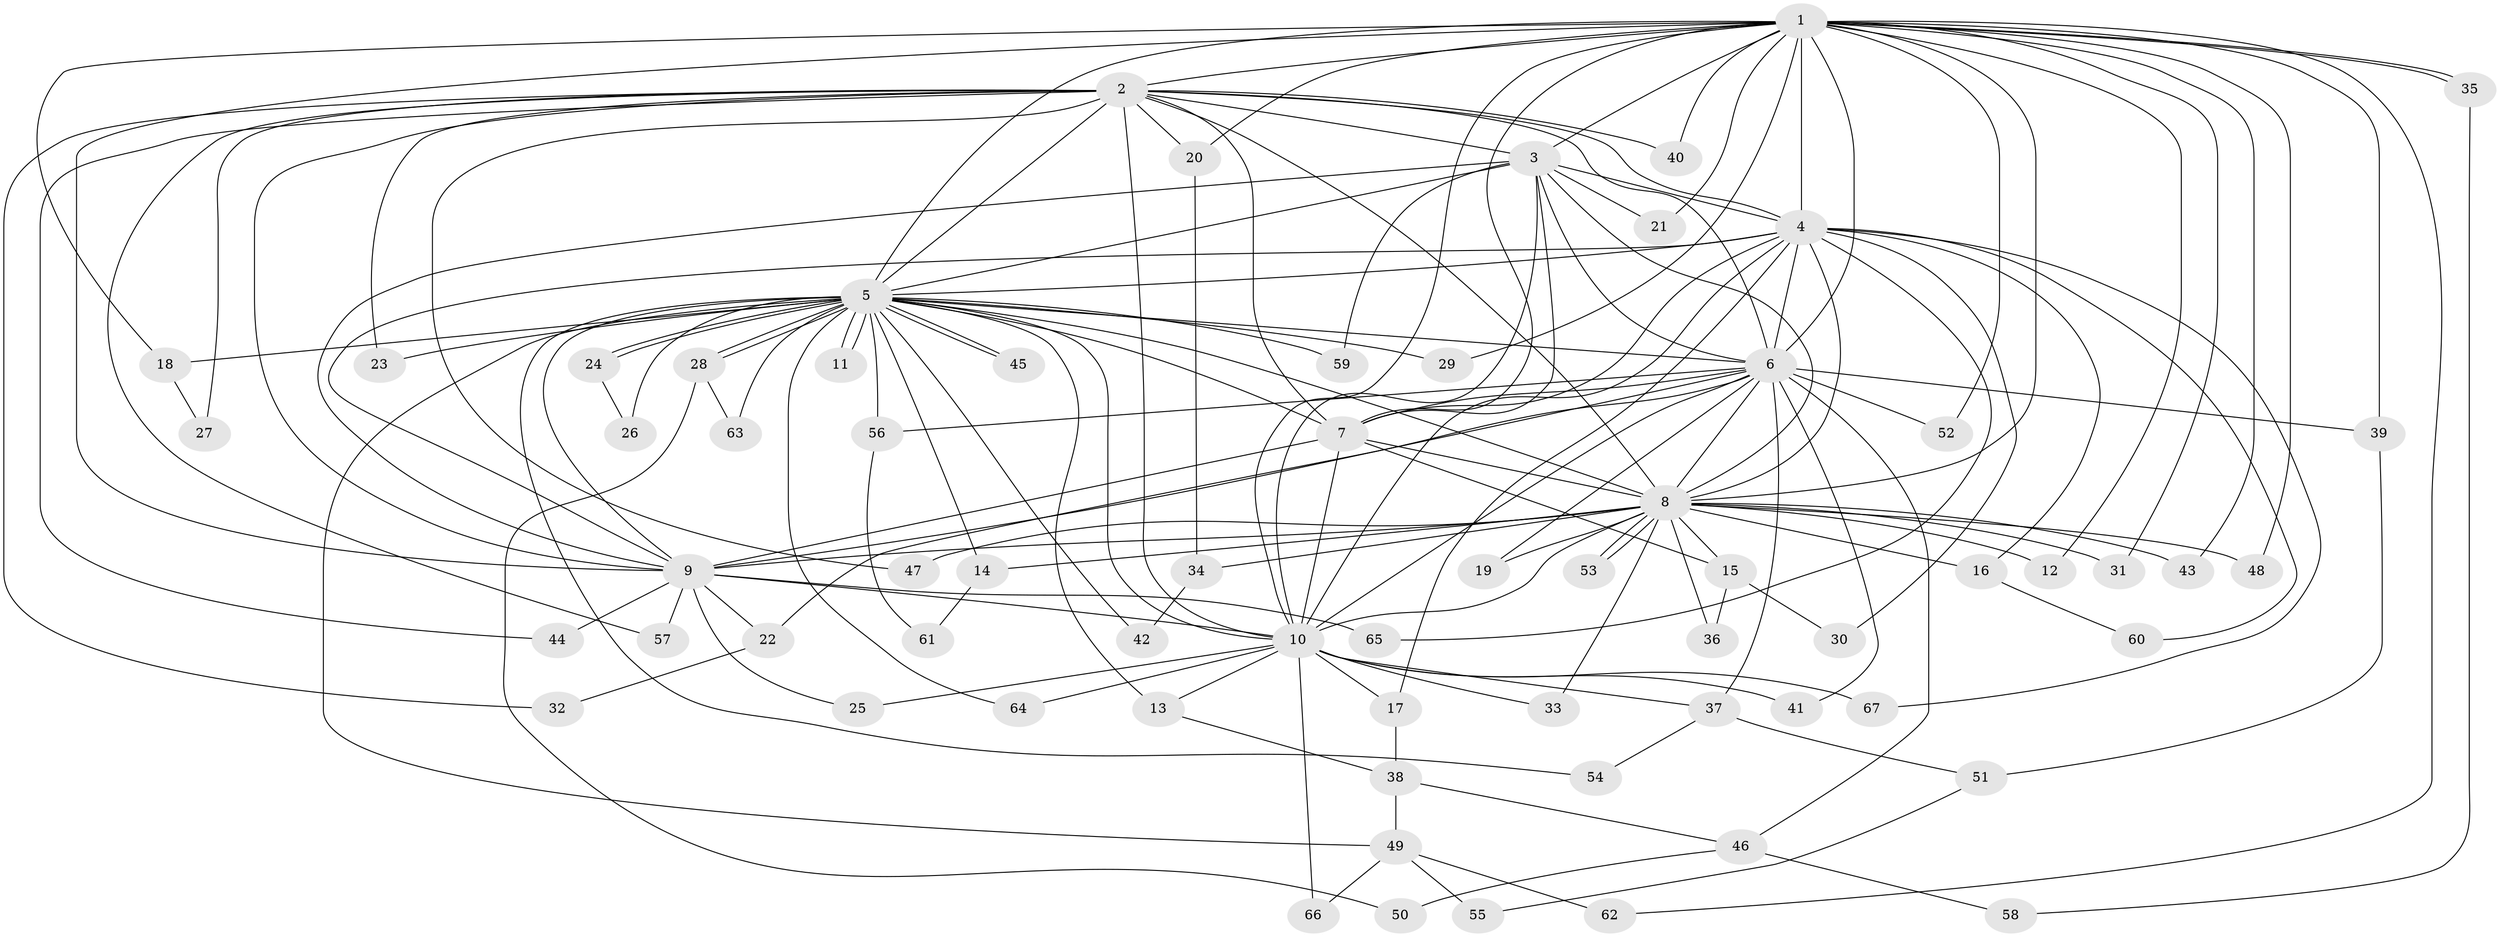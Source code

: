 // coarse degree distribution, {6: 0.030303030303030304, 22: 0.030303030303030304, 11: 0.030303030303030304, 1: 0.36363636363636365, 2: 0.45454545454545453, 10: 0.030303030303030304, 4: 0.030303030303030304, 13: 0.030303030303030304}
// Generated by graph-tools (version 1.1) at 2025/48/03/04/25 21:48:42]
// undirected, 67 vertices, 159 edges
graph export_dot {
graph [start="1"]
  node [color=gray90,style=filled];
  1;
  2;
  3;
  4;
  5;
  6;
  7;
  8;
  9;
  10;
  11;
  12;
  13;
  14;
  15;
  16;
  17;
  18;
  19;
  20;
  21;
  22;
  23;
  24;
  25;
  26;
  27;
  28;
  29;
  30;
  31;
  32;
  33;
  34;
  35;
  36;
  37;
  38;
  39;
  40;
  41;
  42;
  43;
  44;
  45;
  46;
  47;
  48;
  49;
  50;
  51;
  52;
  53;
  54;
  55;
  56;
  57;
  58;
  59;
  60;
  61;
  62;
  63;
  64;
  65;
  66;
  67;
  1 -- 2;
  1 -- 3;
  1 -- 4;
  1 -- 5;
  1 -- 6;
  1 -- 7;
  1 -- 8;
  1 -- 9;
  1 -- 10;
  1 -- 12;
  1 -- 18;
  1 -- 20;
  1 -- 21;
  1 -- 29;
  1 -- 31;
  1 -- 35;
  1 -- 35;
  1 -- 39;
  1 -- 40;
  1 -- 43;
  1 -- 48;
  1 -- 52;
  1 -- 62;
  2 -- 3;
  2 -- 4;
  2 -- 5;
  2 -- 6;
  2 -- 7;
  2 -- 8;
  2 -- 9;
  2 -- 10;
  2 -- 20;
  2 -- 23;
  2 -- 27;
  2 -- 32;
  2 -- 40;
  2 -- 44;
  2 -- 47;
  2 -- 57;
  3 -- 4;
  3 -- 5;
  3 -- 6;
  3 -- 7;
  3 -- 8;
  3 -- 9;
  3 -- 10;
  3 -- 21;
  3 -- 59;
  4 -- 5;
  4 -- 6;
  4 -- 7;
  4 -- 8;
  4 -- 9;
  4 -- 10;
  4 -- 16;
  4 -- 17;
  4 -- 30;
  4 -- 60;
  4 -- 65;
  4 -- 67;
  5 -- 6;
  5 -- 7;
  5 -- 8;
  5 -- 9;
  5 -- 10;
  5 -- 11;
  5 -- 11;
  5 -- 13;
  5 -- 14;
  5 -- 18;
  5 -- 23;
  5 -- 24;
  5 -- 24;
  5 -- 26;
  5 -- 28;
  5 -- 28;
  5 -- 29;
  5 -- 42;
  5 -- 45;
  5 -- 45;
  5 -- 49;
  5 -- 54;
  5 -- 56;
  5 -- 59;
  5 -- 63;
  5 -- 64;
  6 -- 7;
  6 -- 8;
  6 -- 9;
  6 -- 10;
  6 -- 19;
  6 -- 22;
  6 -- 37;
  6 -- 39;
  6 -- 41;
  6 -- 46;
  6 -- 52;
  6 -- 56;
  7 -- 8;
  7 -- 9;
  7 -- 10;
  7 -- 15;
  8 -- 9;
  8 -- 10;
  8 -- 12;
  8 -- 14;
  8 -- 15;
  8 -- 16;
  8 -- 19;
  8 -- 31;
  8 -- 33;
  8 -- 34;
  8 -- 36;
  8 -- 43;
  8 -- 47;
  8 -- 48;
  8 -- 53;
  8 -- 53;
  9 -- 10;
  9 -- 22;
  9 -- 25;
  9 -- 44;
  9 -- 57;
  9 -- 65;
  10 -- 13;
  10 -- 17;
  10 -- 25;
  10 -- 33;
  10 -- 37;
  10 -- 41;
  10 -- 64;
  10 -- 66;
  10 -- 67;
  13 -- 38;
  14 -- 61;
  15 -- 30;
  15 -- 36;
  16 -- 60;
  17 -- 38;
  18 -- 27;
  20 -- 34;
  22 -- 32;
  24 -- 26;
  28 -- 50;
  28 -- 63;
  34 -- 42;
  35 -- 58;
  37 -- 51;
  37 -- 54;
  38 -- 46;
  38 -- 49;
  39 -- 51;
  46 -- 50;
  46 -- 58;
  49 -- 55;
  49 -- 62;
  49 -- 66;
  51 -- 55;
  56 -- 61;
}
